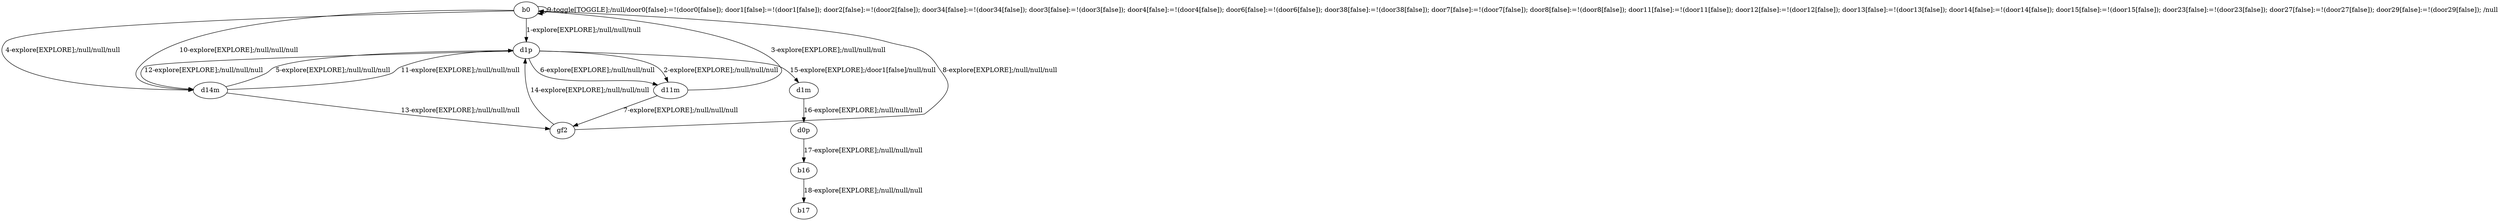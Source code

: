 # Total number of goals covered by this test: 1
# b16 --> b17

digraph g {
"b0" -> "d1p" [label = "1-explore[EXPLORE];/null/null/null"];
"d1p" -> "d11m" [label = "2-explore[EXPLORE];/null/null/null"];
"d11m" -> "b0" [label = "3-explore[EXPLORE];/null/null/null"];
"b0" -> "d14m" [label = "4-explore[EXPLORE];/null/null/null"];
"d14m" -> "d1p" [label = "5-explore[EXPLORE];/null/null/null"];
"d1p" -> "d11m" [label = "6-explore[EXPLORE];/null/null/null"];
"d11m" -> "gf2" [label = "7-explore[EXPLORE];/null/null/null"];
"gf2" -> "b0" [label = "8-explore[EXPLORE];/null/null/null"];
"b0" -> "b0" [label = "9-toggle[TOGGLE];/null/door0[false]:=!(door0[false]); door1[false]:=!(door1[false]); door2[false]:=!(door2[false]); door34[false]:=!(door34[false]); door3[false]:=!(door3[false]); door4[false]:=!(door4[false]); door6[false]:=!(door6[false]); door38[false]:=!(door38[false]); door7[false]:=!(door7[false]); door8[false]:=!(door8[false]); door11[false]:=!(door11[false]); door12[false]:=!(door12[false]); door13[false]:=!(door13[false]); door14[false]:=!(door14[false]); door15[false]:=!(door15[false]); door23[false]:=!(door23[false]); door27[false]:=!(door27[false]); door29[false]:=!(door29[false]); /null"];
"b0" -> "d14m" [label = "10-explore[EXPLORE];/null/null/null"];
"d14m" -> "d1p" [label = "11-explore[EXPLORE];/null/null/null"];
"d1p" -> "d14m" [label = "12-explore[EXPLORE];/null/null/null"];
"d14m" -> "gf2" [label = "13-explore[EXPLORE];/null/null/null"];
"gf2" -> "d1p" [label = "14-explore[EXPLORE];/null/null/null"];
"d1p" -> "d1m" [label = "15-explore[EXPLORE];/door1[false]/null/null"];
"d1m" -> "d0p" [label = "16-explore[EXPLORE];/null/null/null"];
"d0p" -> "b16" [label = "17-explore[EXPLORE];/null/null/null"];
"b16" -> "b17" [label = "18-explore[EXPLORE];/null/null/null"];
}
